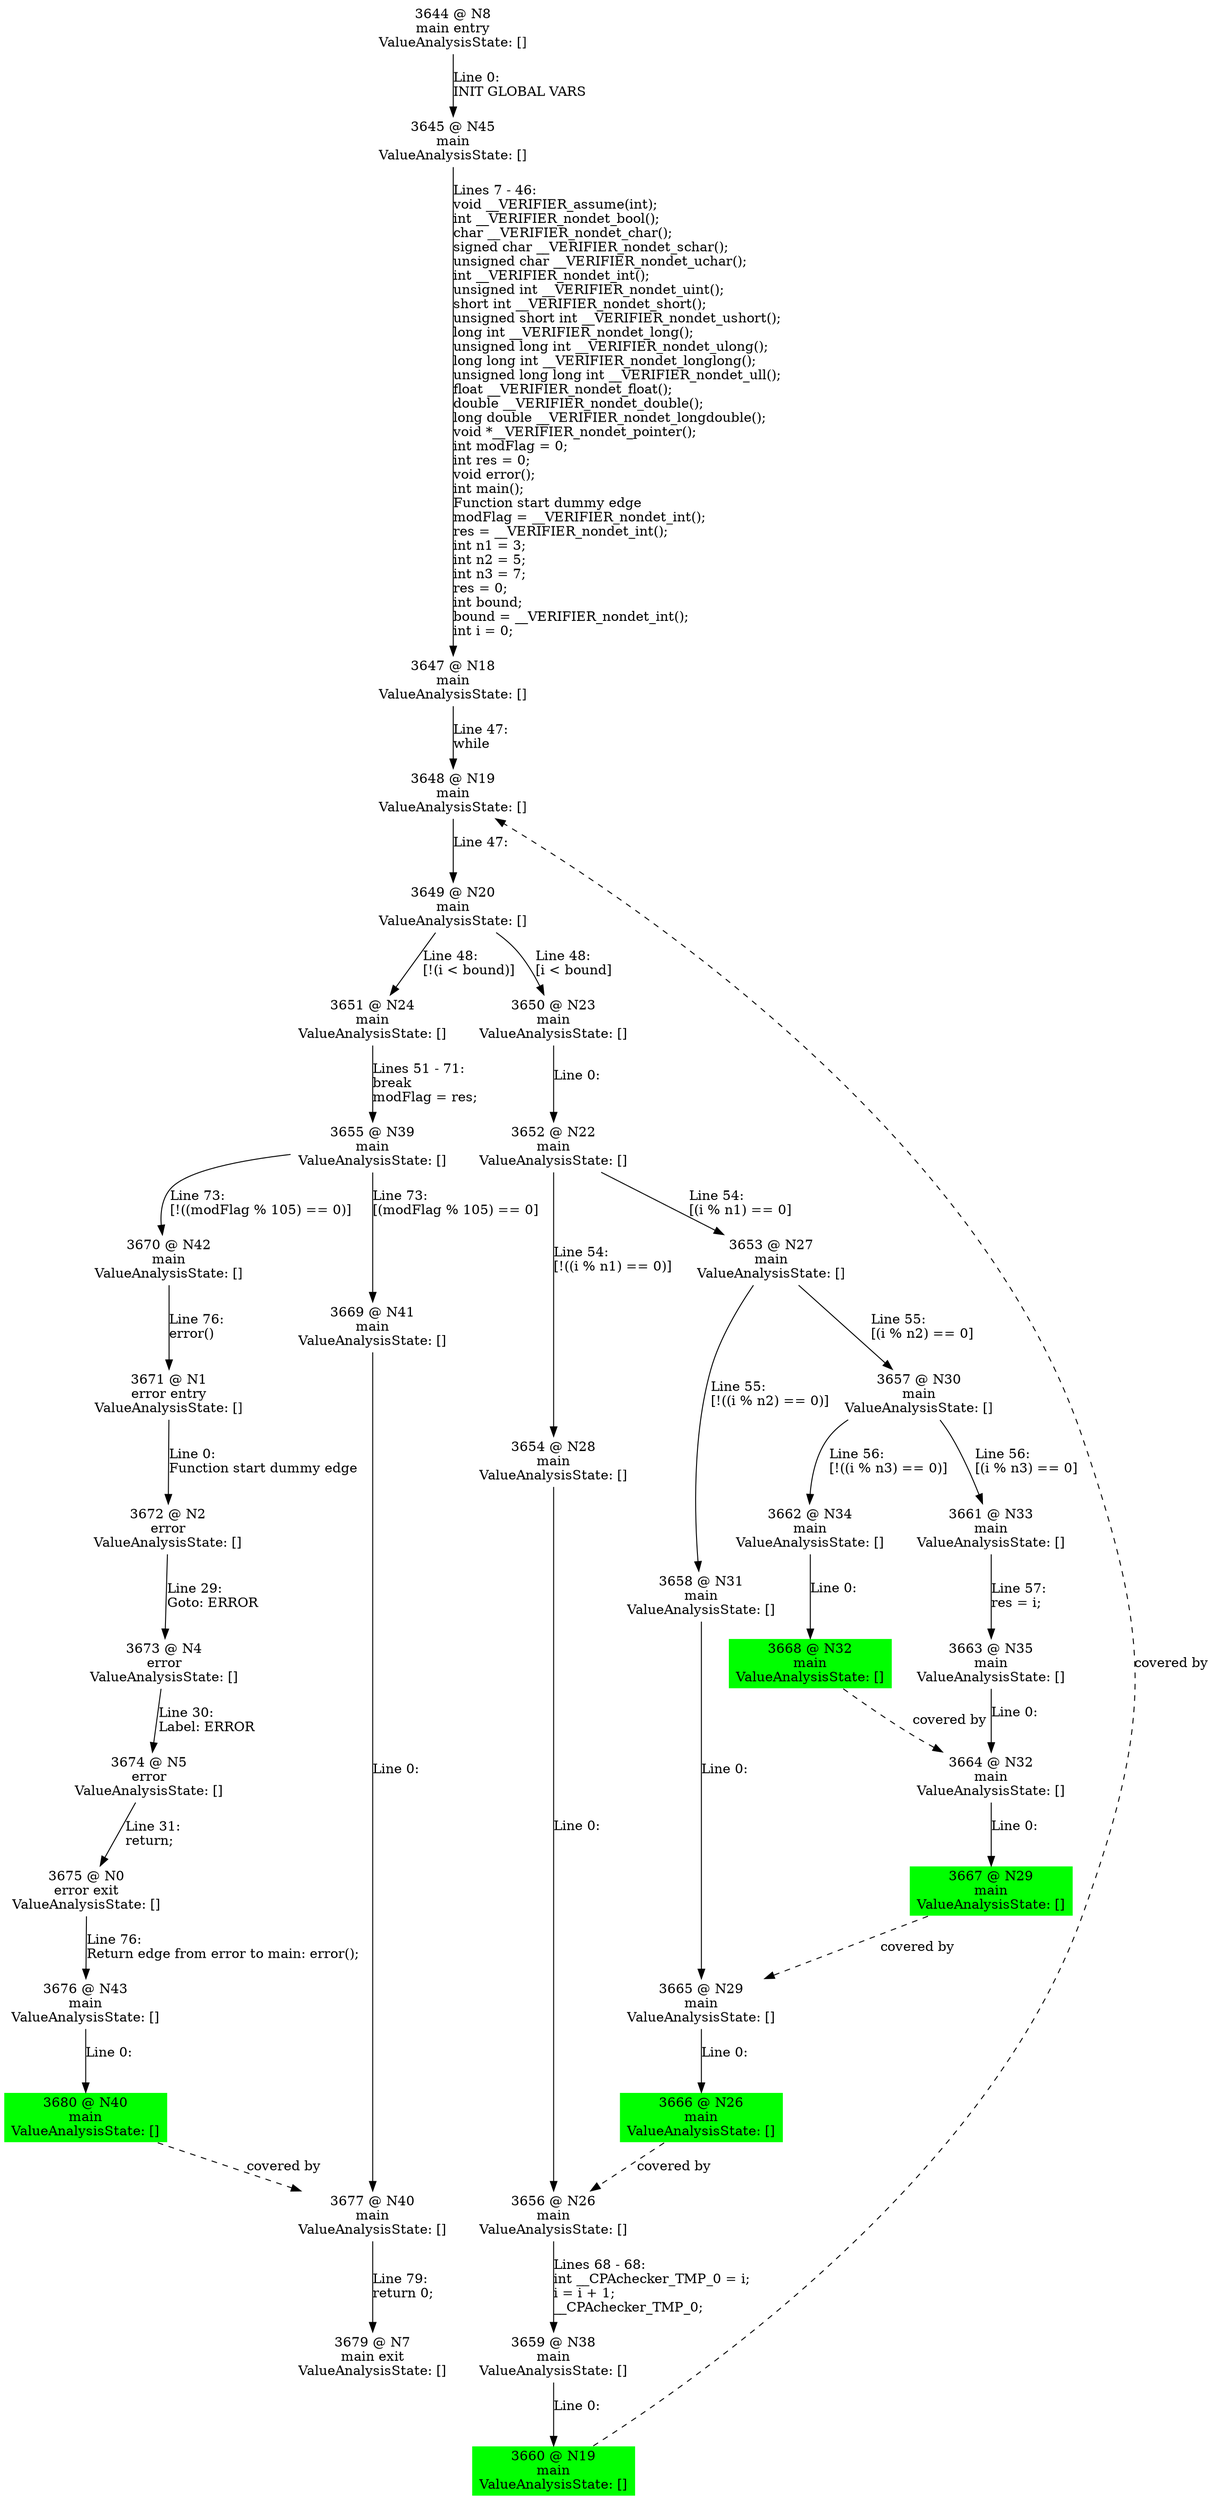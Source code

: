 digraph ARG {
node [style="filled" shape="box" color="white"]
3644 [label="3644 @ N8\nmain entry\nValueAnalysisState: []\n" id="3644"]
3645 [label="3645 @ N45\nmain\nValueAnalysisState: []\n" id="3645"]
3647 [label="3647 @ N18\nmain\nValueAnalysisState: []\n" id="3647"]
3648 [label="3648 @ N19\nmain\nValueAnalysisState: []\n" id="3648"]
3649 [label="3649 @ N20\nmain\nValueAnalysisState: []\n" id="3649"]
3651 [label="3651 @ N24\nmain\nValueAnalysisState: []\n" id="3651"]
3655 [label="3655 @ N39\nmain\nValueAnalysisState: []\n" id="3655"]
3670 [label="3670 @ N42\nmain\nValueAnalysisState: []\n" id="3670"]
3671 [label="3671 @ N1\nerror entry\nValueAnalysisState: []\n" id="3671"]
3672 [label="3672 @ N2\nerror\nValueAnalysisState: []\n" id="3672"]
3673 [label="3673 @ N4\nerror\nValueAnalysisState: []\n" id="3673"]
3674 [label="3674 @ N5\nerror\nValueAnalysisState: []\n" id="3674"]
3675 [label="3675 @ N0\nerror exit\nValueAnalysisState: []\n" id="3675"]
3676 [label="3676 @ N43\nmain\nValueAnalysisState: []\n" id="3676"]
3680 [fillcolor="green" label="3680 @ N40\nmain\nValueAnalysisState: []\n" id="3680"]
3669 [label="3669 @ N41\nmain\nValueAnalysisState: []\n" id="3669"]
3677 [label="3677 @ N40\nmain\nValueAnalysisState: []\n" id="3677"]
3679 [label="3679 @ N7\nmain exit\nValueAnalysisState: []\n" id="3679"]
3650 [label="3650 @ N23\nmain\nValueAnalysisState: []\n" id="3650"]
3652 [label="3652 @ N22\nmain\nValueAnalysisState: []\n" id="3652"]
3654 [label="3654 @ N28\nmain\nValueAnalysisState: []\n" id="3654"]
3656 [label="3656 @ N26\nmain\nValueAnalysisState: []\n" id="3656"]
3659 [label="3659 @ N38\nmain\nValueAnalysisState: []\n" id="3659"]
3660 [fillcolor="green" label="3660 @ N19\nmain\nValueAnalysisState: []\n" id="3660"]
3653 [label="3653 @ N27\nmain\nValueAnalysisState: []\n" id="3653"]
3658 [label="3658 @ N31\nmain\nValueAnalysisState: []\n" id="3658"]
3665 [label="3665 @ N29\nmain\nValueAnalysisState: []\n" id="3665"]
3666 [fillcolor="green" label="3666 @ N26\nmain\nValueAnalysisState: []\n" id="3666"]
3657 [label="3657 @ N30\nmain\nValueAnalysisState: []\n" id="3657"]
3662 [label="3662 @ N34\nmain\nValueAnalysisState: []\n" id="3662"]
3668 [fillcolor="green" label="3668 @ N32\nmain\nValueAnalysisState: []\n" id="3668"]
3661 [label="3661 @ N33\nmain\nValueAnalysisState: []\n" id="3661"]
3663 [label="3663 @ N35\nmain\nValueAnalysisState: []\n" id="3663"]
3664 [label="3664 @ N32\nmain\nValueAnalysisState: []\n" id="3664"]
3667 [fillcolor="green" label="3667 @ N29\nmain\nValueAnalysisState: []\n" id="3667"]
3644 -> 3645 [label="Line 0: \lINIT GLOBAL VARS\l" id="3644 -> 3645"]
3645 -> 3647 [label="Lines 7 - 46: \lvoid __VERIFIER_assume(int);\lint __VERIFIER_nondet_bool();\lchar __VERIFIER_nondet_char();\lsigned char __VERIFIER_nondet_schar();\lunsigned char __VERIFIER_nondet_uchar();\lint __VERIFIER_nondet_int();\lunsigned int __VERIFIER_nondet_uint();\lshort int __VERIFIER_nondet_short();\lunsigned short int __VERIFIER_nondet_ushort();\llong int __VERIFIER_nondet_long();\lunsigned long int __VERIFIER_nondet_ulong();\llong long int __VERIFIER_nondet_longlong();\lunsigned long long int __VERIFIER_nondet_ull();\lfloat __VERIFIER_nondet_float();\ldouble __VERIFIER_nondet_double();\llong double __VERIFIER_nondet_longdouble();\lvoid *__VERIFIER_nondet_pointer();\lint modFlag = 0;\lint res = 0;\lvoid error();\lint main();\lFunction start dummy edge\lmodFlag = __VERIFIER_nondet_int();\lres = __VERIFIER_nondet_int();\lint n1 = 3;\lint n2 = 5;\lint n3 = 7;\lres = 0;\lint bound;\lbound = __VERIFIER_nondet_int();\lint i = 0;\l" id="3645 -> 3647"]
3647 -> 3648 [label="Line 47: \lwhile\l" id="3647 -> 3648"]
3660 -> 3648 [style="dashed" weight="0" label="covered by"]
3648 -> 3649 [label="Line 47: \l\l" id="3648 -> 3649"]
3649 -> 3650 [label="Line 48: \l[i < bound]\l" id="3649 -> 3650"]
3649 -> 3651 [label="Line 48: \l[!(i < bound)]\l" id="3649 -> 3651"]
3651 -> 3655 [label="Lines 51 - 71: \lbreak\lmodFlag = res;\l" id="3651 -> 3655"]
3655 -> 3669 [label="Line 73: \l[(modFlag % 105) == 0]\l" id="3655 -> 3669"]
3655 -> 3670 [label="Line 73: \l[!((modFlag % 105) == 0)]\l" id="3655 -> 3670"]
3670 -> 3671 [label="Line 76: \lerror()\l" id="3670 -> 3671"]
3671 -> 3672 [label="Line 0: \lFunction start dummy edge\l" id="3671 -> 3672"]
3672 -> 3673 [label="Line 29: \lGoto: ERROR\l" id="3672 -> 3673"]
3673 -> 3674 [label="Line 30: \lLabel: ERROR\l" id="3673 -> 3674"]
3674 -> 3675 [label="Line 31: \lreturn;\l" id="3674 -> 3675"]
3675 -> 3676 [label="Line 76: \lReturn edge from error to main: error();\l" id="3675 -> 3676"]
3676 -> 3680 [label="Line 0: \l\l" id="3676 -> 3680"]
3669 -> 3677 [label="Line 0: \l\l" id="3669 -> 3677"]
3680 -> 3677 [style="dashed" weight="0" label="covered by"]
3677 -> 3679 [label="Line 79: \lreturn 0;\l" id="3677 -> 3679"]
3650 -> 3652 [label="Line 0: \l\l" id="3650 -> 3652"]
3652 -> 3653 [label="Line 54: \l[(i % n1) == 0]\l" id="3652 -> 3653"]
3652 -> 3654 [label="Line 54: \l[!((i % n1) == 0)]\l" id="3652 -> 3654"]
3654 -> 3656 [label="Line 0: \l\l" id="3654 -> 3656"]
3666 -> 3656 [style="dashed" weight="0" label="covered by"]
3656 -> 3659 [label="Lines 68 - 68: \lint __CPAchecker_TMP_0 = i;\li = i + 1;\l__CPAchecker_TMP_0;\l" id="3656 -> 3659"]
3659 -> 3660 [label="Line 0: \l\l" id="3659 -> 3660"]
3653 -> 3657 [label="Line 55: \l[(i % n2) == 0]\l" id="3653 -> 3657"]
3653 -> 3658 [label="Line 55: \l[!((i % n2) == 0)]\l" id="3653 -> 3658"]
3658 -> 3665 [label="Line 0: \l\l" id="3658 -> 3665"]
3667 -> 3665 [style="dashed" weight="0" label="covered by"]
3665 -> 3666 [label="Line 0: \l\l" id="3665 -> 3666"]
3657 -> 3661 [label="Line 56: \l[(i % n3) == 0]\l" id="3657 -> 3661"]
3657 -> 3662 [label="Line 56: \l[!((i % n3) == 0)]\l" id="3657 -> 3662"]
3662 -> 3668 [label="Line 0: \l\l" id="3662 -> 3668"]
3661 -> 3663 [label="Line 57: \lres = i;\l" id="3661 -> 3663"]
3663 -> 3664 [label="Line 0: \l\l" id="3663 -> 3664"]
3668 -> 3664 [style="dashed" weight="0" label="covered by"]
3664 -> 3667 [label="Line 0: \l\l" id="3664 -> 3667"]
}
